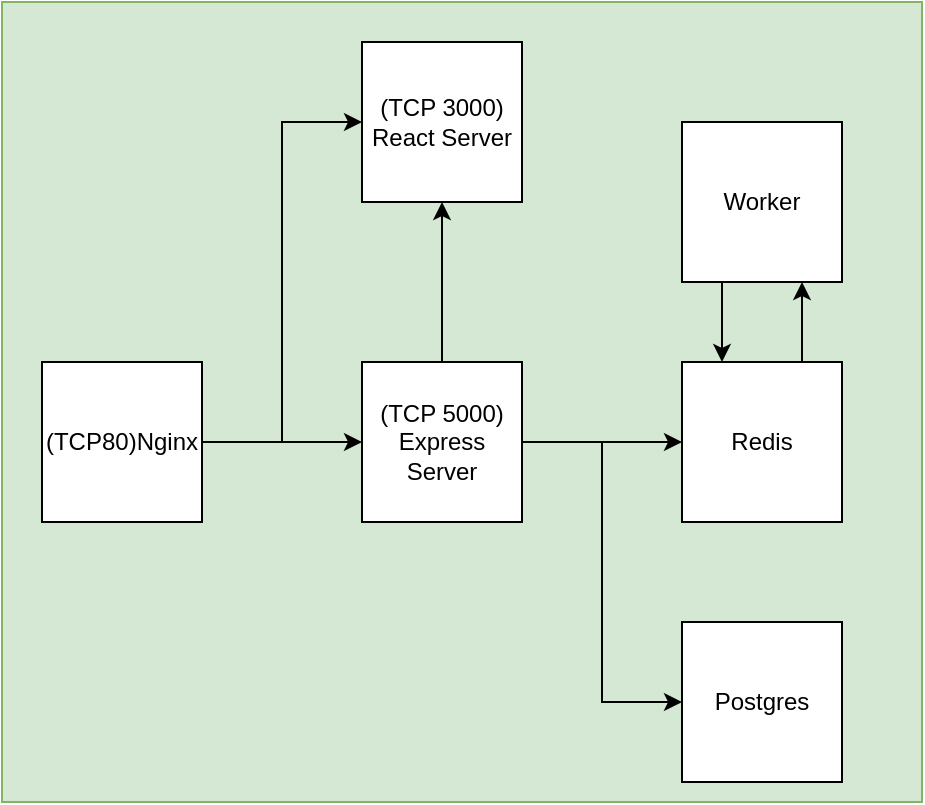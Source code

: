 <mxfile version="20.0.3" type="github" pages="4">
  <diagram id="K-6zNc9MQmDpb7SjbywQ" name="Architecture">
    <mxGraphModel dx="1185" dy="825" grid="1" gridSize="10" guides="1" tooltips="1" connect="1" arrows="1" fold="1" page="1" pageScale="1" pageWidth="827" pageHeight="1169" math="0" shadow="0">
      <root>
        <mxCell id="0" />
        <mxCell id="1" parent="0" />
        <mxCell id="5iFoTVhNtvqUuFLG-qUk-14" value="" style="rounded=0;whiteSpace=wrap;html=1;fillColor=#d5e8d4;strokeColor=#82b366;" parent="1" vertex="1">
          <mxGeometry x="184" y="100" width="460" height="400" as="geometry" />
        </mxCell>
        <mxCell id="5iFoTVhNtvqUuFLG-qUk-3" value="" style="edgeStyle=orthogonalEdgeStyle;rounded=0;orthogonalLoop=1;jettySize=auto;html=1;" parent="1" source="5iFoTVhNtvqUuFLG-qUk-1" target="5iFoTVhNtvqUuFLG-qUk-2" edge="1">
          <mxGeometry relative="1" as="geometry" />
        </mxCell>
        <mxCell id="5iFoTVhNtvqUuFLG-qUk-6" style="edgeStyle=orthogonalEdgeStyle;rounded=0;orthogonalLoop=1;jettySize=auto;html=1;entryX=0;entryY=0.5;entryDx=0;entryDy=0;" parent="1" source="5iFoTVhNtvqUuFLG-qUk-1" target="5iFoTVhNtvqUuFLG-qUk-4" edge="1">
          <mxGeometry relative="1" as="geometry" />
        </mxCell>
        <mxCell id="5iFoTVhNtvqUuFLG-qUk-1" value="(TCP80)Nginx" style="whiteSpace=wrap;html=1;aspect=fixed;" parent="1" vertex="1">
          <mxGeometry x="204" y="280" width="80" height="80" as="geometry" />
        </mxCell>
        <mxCell id="5iFoTVhNtvqUuFLG-qUk-5" value="" style="edgeStyle=orthogonalEdgeStyle;rounded=0;orthogonalLoop=1;jettySize=auto;html=1;" parent="1" source="5iFoTVhNtvqUuFLG-qUk-2" target="5iFoTVhNtvqUuFLG-qUk-4" edge="1">
          <mxGeometry relative="1" as="geometry" />
        </mxCell>
        <mxCell id="5iFoTVhNtvqUuFLG-qUk-8" value="" style="edgeStyle=orthogonalEdgeStyle;rounded=0;orthogonalLoop=1;jettySize=auto;html=1;" parent="1" source="5iFoTVhNtvqUuFLG-qUk-2" target="5iFoTVhNtvqUuFLG-qUk-7" edge="1">
          <mxGeometry relative="1" as="geometry" />
        </mxCell>
        <mxCell id="5iFoTVhNtvqUuFLG-qUk-9" style="edgeStyle=orthogonalEdgeStyle;rounded=0;orthogonalLoop=1;jettySize=auto;html=1;entryX=0;entryY=0.5;entryDx=0;entryDy=0;" parent="1" source="5iFoTVhNtvqUuFLG-qUk-2" target="5iFoTVhNtvqUuFLG-qUk-10" edge="1">
          <mxGeometry relative="1" as="geometry">
            <mxPoint x="504" y="440" as="targetPoint" />
          </mxGeometry>
        </mxCell>
        <mxCell id="5iFoTVhNtvqUuFLG-qUk-2" value="(TCP 5000)&lt;br&gt;Express Server" style="whiteSpace=wrap;html=1;aspect=fixed;" parent="1" vertex="1">
          <mxGeometry x="364" y="280" width="80" height="80" as="geometry" />
        </mxCell>
        <mxCell id="5iFoTVhNtvqUuFLG-qUk-4" value="(TCP 3000)&lt;br&gt;React Server" style="whiteSpace=wrap;html=1;aspect=fixed;" parent="1" vertex="1">
          <mxGeometry x="364" y="120" width="80" height="80" as="geometry" />
        </mxCell>
        <mxCell id="5iFoTVhNtvqUuFLG-qUk-13" value="" style="edgeStyle=orthogonalEdgeStyle;rounded=0;orthogonalLoop=1;jettySize=auto;html=1;" parent="1" source="5iFoTVhNtvqUuFLG-qUk-7" target="5iFoTVhNtvqUuFLG-qUk-11" edge="1">
          <mxGeometry relative="1" as="geometry">
            <Array as="points">
              <mxPoint x="584" y="270" />
              <mxPoint x="584" y="270" />
            </Array>
          </mxGeometry>
        </mxCell>
        <mxCell id="5iFoTVhNtvqUuFLG-qUk-7" value="Redis" style="whiteSpace=wrap;html=1;aspect=fixed;" parent="1" vertex="1">
          <mxGeometry x="524" y="280" width="80" height="80" as="geometry" />
        </mxCell>
        <mxCell id="5iFoTVhNtvqUuFLG-qUk-10" value="Postgres" style="whiteSpace=wrap;html=1;aspect=fixed;" parent="1" vertex="1">
          <mxGeometry x="524" y="410" width="80" height="80" as="geometry" />
        </mxCell>
        <mxCell id="5iFoTVhNtvqUuFLG-qUk-12" value="" style="edgeStyle=orthogonalEdgeStyle;rounded=0;orthogonalLoop=1;jettySize=auto;html=1;" parent="1" source="5iFoTVhNtvqUuFLG-qUk-11" target="5iFoTVhNtvqUuFLG-qUk-7" edge="1">
          <mxGeometry relative="1" as="geometry">
            <Array as="points">
              <mxPoint x="544" y="250" />
              <mxPoint x="544" y="250" />
            </Array>
          </mxGeometry>
        </mxCell>
        <mxCell id="5iFoTVhNtvqUuFLG-qUk-11" value="Worker" style="whiteSpace=wrap;html=1;aspect=fixed;" parent="1" vertex="1">
          <mxGeometry x="524" y="160" width="80" height="80" as="geometry" />
        </mxCell>
      </root>
    </mxGraphModel>
  </diagram>
  <diagram id="BPoMbJVUrrcPnYZnSBng" name="Multi cont CICD in AWS EB">
    <mxGraphModel dx="1185" dy="825" grid="1" gridSize="10" guides="1" tooltips="1" connect="1" arrows="1" fold="1" page="1" pageScale="1" pageWidth="827" pageHeight="1169" math="0" shadow="0">
      <root>
        <mxCell id="0" />
        <mxCell id="1" parent="0" />
        <mxCell id="kxFXZAYxxI9weN5WshlD-3" value="" style="edgeStyle=orthogonalEdgeStyle;rounded=0;orthogonalLoop=1;jettySize=auto;html=1;" parent="1" source="kxFXZAYxxI9weN5WshlD-1" target="kxFXZAYxxI9weN5WshlD-2" edge="1">
          <mxGeometry relative="1" as="geometry" />
        </mxCell>
        <mxCell id="kxFXZAYxxI9weN5WshlD-1" value="Push code to GitHub" style="rounded=0;whiteSpace=wrap;html=1;flipV=1;flipH=1;" parent="1" vertex="1">
          <mxGeometry x="229" y="60" width="370" height="40" as="geometry" />
        </mxCell>
        <mxCell id="kxFXZAYxxI9weN5WshlD-5" value="" style="edgeStyle=orthogonalEdgeStyle;rounded=0;orthogonalLoop=1;jettySize=auto;html=1;" parent="1" source="kxFXZAYxxI9weN5WshlD-2" target="kxFXZAYxxI9weN5WshlD-4" edge="1">
          <mxGeometry relative="1" as="geometry" />
        </mxCell>
        <mxCell id="kxFXZAYxxI9weN5WshlD-2" value="Travis automatically pull repo" style="rounded=0;whiteSpace=wrap;html=1;flipV=1;flipH=1;" parent="1" vertex="1">
          <mxGeometry x="229" y="132" width="370" height="40" as="geometry" />
        </mxCell>
        <mxCell id="kxFXZAYxxI9weN5WshlD-7" value="" style="edgeStyle=orthogonalEdgeStyle;rounded=0;orthogonalLoop=1;jettySize=auto;html=1;" parent="1" source="kxFXZAYxxI9weN5WshlD-4" target="kxFXZAYxxI9weN5WshlD-6" edge="1">
          <mxGeometry relative="1" as="geometry" />
        </mxCell>
        <mxCell id="kxFXZAYxxI9weN5WshlD-4" value="Travis builds a &lt;b&gt;test&lt;/b&gt; image, tests code" style="rounded=0;whiteSpace=wrap;html=1;flipV=1;flipH=1;" parent="1" vertex="1">
          <mxGeometry x="229" y="203" width="370" height="40" as="geometry" />
        </mxCell>
        <mxCell id="kxFXZAYxxI9weN5WshlD-11" value="" style="edgeStyle=orthogonalEdgeStyle;rounded=0;orthogonalLoop=1;jettySize=auto;html=1;" parent="1" source="kxFXZAYxxI9weN5WshlD-8" target="kxFXZAYxxI9weN5WshlD-10" edge="1">
          <mxGeometry relative="1" as="geometry" />
        </mxCell>
        <mxCell id="kxFXZAYxxI9weN5WshlD-13" value="" style="edgeStyle=orthogonalEdgeStyle;rounded=0;orthogonalLoop=1;jettySize=auto;html=1;" parent="1" source="kxFXZAYxxI9weN5WshlD-10" target="kxFXZAYxxI9weN5WshlD-12" edge="1">
          <mxGeometry relative="1" as="geometry" />
        </mxCell>
        <mxCell id="kxFXZAYxxI9weN5WshlD-10" value="Travis pushes project to AWS EB" style="rounded=0;whiteSpace=wrap;html=1;flipV=1;flipH=1;" parent="1" vertex="1">
          <mxGeometry x="229" y="418" width="370" height="40" as="geometry" />
        </mxCell>
        <mxCell id="kxFXZAYxxI9weN5WshlD-12" value="EB pulls images from Docker Hub, deploys" style="rounded=0;whiteSpace=wrap;html=1;flipV=1;flipH=1;" parent="1" vertex="1">
          <mxGeometry x="229" y="490" width="370" height="40" as="geometry" />
        </mxCell>
        <mxCell id="kxFXZAYxxI9weN5WshlD-6" value="Travis builds &lt;b&gt;prod&lt;/b&gt; images" style="rounded=0;whiteSpace=wrap;html=1;flipV=1;flipH=1;" parent="1" vertex="1">
          <mxGeometry x="229" y="275" width="370" height="40" as="geometry" />
        </mxCell>
        <mxCell id="kxFXZAYxxI9weN5WshlD-8" value="Travis pushes build&amp;nbsp;&lt;b&gt;prod&lt;/b&gt; images to Docker Hub" style="rounded=0;whiteSpace=wrap;html=1;flipV=1;flipH=1;" parent="1" vertex="1">
          <mxGeometry x="229" y="347" width="370" height="40" as="geometry" />
        </mxCell>
        <mxCell id="kxFXZAYxxI9weN5WshlD-9" value="" style="edgeStyle=orthogonalEdgeStyle;rounded=0;orthogonalLoop=1;jettySize=auto;html=1;" parent="1" source="kxFXZAYxxI9weN5WshlD-6" target="kxFXZAYxxI9weN5WshlD-8" edge="1">
          <mxGeometry relative="1" as="geometry" />
        </mxCell>
      </root>
    </mxGraphModel>
  </diagram>
  <diagram id="6-dwnipDSLbtEJ7BmtjT" name="Travis multi cont">
    <mxGraphModel dx="1185" dy="825" grid="1" gridSize="10" guides="1" tooltips="1" connect="1" arrows="1" fold="1" page="1" pageScale="1" pageWidth="827" pageHeight="1169" math="0" shadow="0">
      <root>
        <mxCell id="0" />
        <mxCell id="1" parent="0" />
        <mxCell id="jsE8Fj9Q0SjENrgs8FdX-1" value="" style="edgeStyle=orthogonalEdgeStyle;rounded=0;orthogonalLoop=1;jettySize=auto;html=1;" parent="1" source="jsE8Fj9Q0SjENrgs8FdX-2" target="jsE8Fj9Q0SjENrgs8FdX-4" edge="1">
          <mxGeometry relative="1" as="geometry" />
        </mxCell>
        <mxCell id="jsE8Fj9Q0SjENrgs8FdX-2" value="Specify docker as dependency" style="rounded=0;whiteSpace=wrap;html=1;flipV=1;flipH=1;" parent="1" vertex="1">
          <mxGeometry x="250" y="100" width="370" height="40" as="geometry" />
        </mxCell>
        <mxCell id="jsE8Fj9Q0SjENrgs8FdX-3" value="" style="edgeStyle=orthogonalEdgeStyle;rounded=0;orthogonalLoop=1;jettySize=auto;html=1;" parent="1" source="jsE8Fj9Q0SjENrgs8FdX-4" target="jsE8Fj9Q0SjENrgs8FdX-6" edge="1">
          <mxGeometry relative="1" as="geometry" />
        </mxCell>
        <mxCell id="jsE8Fj9Q0SjENrgs8FdX-4" value="Build test version of React project" style="rounded=0;whiteSpace=wrap;html=1;flipV=1;flipH=1;" parent="1" vertex="1">
          <mxGeometry x="250" y="172" width="370" height="40" as="geometry" />
        </mxCell>
        <mxCell id="jsE8Fj9Q0SjENrgs8FdX-5" value="" style="edgeStyle=orthogonalEdgeStyle;rounded=0;orthogonalLoop=1;jettySize=auto;html=1;" parent="1" source="jsE8Fj9Q0SjENrgs8FdX-6" target="jsE8Fj9Q0SjENrgs8FdX-11" edge="1">
          <mxGeometry relative="1" as="geometry" />
        </mxCell>
        <mxCell id="jsE8Fj9Q0SjENrgs8FdX-6" value="Run tests&lt;span style=&quot;white-space: pre;&quot;&gt; &lt;/span&gt;" style="rounded=0;whiteSpace=wrap;html=1;flipV=1;flipH=1;" parent="1" vertex="1">
          <mxGeometry x="250" y="243" width="370" height="40" as="geometry" />
        </mxCell>
        <mxCell id="jsE8Fj9Q0SjENrgs8FdX-7" value="" style="edgeStyle=orthogonalEdgeStyle;rounded=0;orthogonalLoop=1;jettySize=auto;html=1;" parent="1" source="jsE8Fj9Q0SjENrgs8FdX-12" target="jsE8Fj9Q0SjENrgs8FdX-9" edge="1">
          <mxGeometry relative="1" as="geometry" />
        </mxCell>
        <mxCell id="jsE8Fj9Q0SjENrgs8FdX-9" value="Tell Elastic Beanstalk to update" style="rounded=0;whiteSpace=wrap;html=1;flipV=1;flipH=1;" parent="1" vertex="1">
          <mxGeometry x="250" y="458" width="370" height="40" as="geometry" />
        </mxCell>
        <mxCell id="jsE8Fj9Q0SjENrgs8FdX-11" value="Build prod version of all projects" style="rounded=0;whiteSpace=wrap;html=1;flipV=1;flipH=1;" parent="1" vertex="1">
          <mxGeometry x="250" y="315" width="370" height="40" as="geometry" />
        </mxCell>
        <mxCell id="jsE8Fj9Q0SjENrgs8FdX-12" value="Push all to docker hub" style="rounded=0;whiteSpace=wrap;html=1;flipV=1;flipH=1;" parent="1" vertex="1">
          <mxGeometry x="250" y="387" width="370" height="40" as="geometry" />
        </mxCell>
        <mxCell id="jsE8Fj9Q0SjENrgs8FdX-13" value="" style="edgeStyle=orthogonalEdgeStyle;rounded=0;orthogonalLoop=1;jettySize=auto;html=1;" parent="1" source="jsE8Fj9Q0SjENrgs8FdX-11" target="jsE8Fj9Q0SjENrgs8FdX-12" edge="1">
          <mxGeometry relative="1" as="geometry" />
        </mxCell>
      </root>
    </mxGraphModel>
  </diagram>
  <diagram id="K-3lNyLmvEpoZiX118dA" name="Page-4">
    <mxGraphModel dx="1185" dy="825" grid="1" gridSize="10" guides="1" tooltips="1" connect="1" arrows="1" fold="1" page="1" pageScale="1" pageWidth="827" pageHeight="1169" math="0" shadow="0">
      <root>
        <mxCell id="0" />
        <mxCell id="1" parent="0" />
        <mxCell id="f38Uu0bBT5NQYaSfhrjm-3" value="" style="edgeStyle=orthogonalEdgeStyle;rounded=0;orthogonalLoop=1;jettySize=auto;html=1;" edge="1" parent="1" source="f38Uu0bBT5NQYaSfhrjm-1" target="f38Uu0bBT5NQYaSfhrjm-2">
          <mxGeometry relative="1" as="geometry" />
        </mxCell>
        <mxCell id="f38Uu0bBT5NQYaSfhrjm-1" value="Elastic Beanstalk" style="rounded=0;whiteSpace=wrap;html=1;" vertex="1" parent="1">
          <mxGeometry x="110" y="280" width="120" height="60" as="geometry" />
        </mxCell>
        <mxCell id="f38Uu0bBT5NQYaSfhrjm-2" value="&lt;div style=&quot;&quot;&gt;&lt;b&gt;Amazon Elastic Container Service (ECS)&lt;/b&gt;&lt;/div&gt;" style="whiteSpace=wrap;html=1;rounded=0;align=center;verticalAlign=top;" vertex="1" parent="1">
          <mxGeometry x="310" y="250" width="250" height="120" as="geometry" />
        </mxCell>
        <mxCell id="f38Uu0bBT5NQYaSfhrjm-5" value="task defintion" style="rounded=0;whiteSpace=wrap;html=1;" vertex="1" parent="1">
          <mxGeometry x="324" y="310" width="90" height="40" as="geometry" />
        </mxCell>
        <mxCell id="f38Uu0bBT5NQYaSfhrjm-6" value="task defintion" style="rounded=0;whiteSpace=wrap;html=1;" vertex="1" parent="1">
          <mxGeometry x="450" y="310" width="90" height="40" as="geometry" />
        </mxCell>
      </root>
    </mxGraphModel>
  </diagram>
</mxfile>
